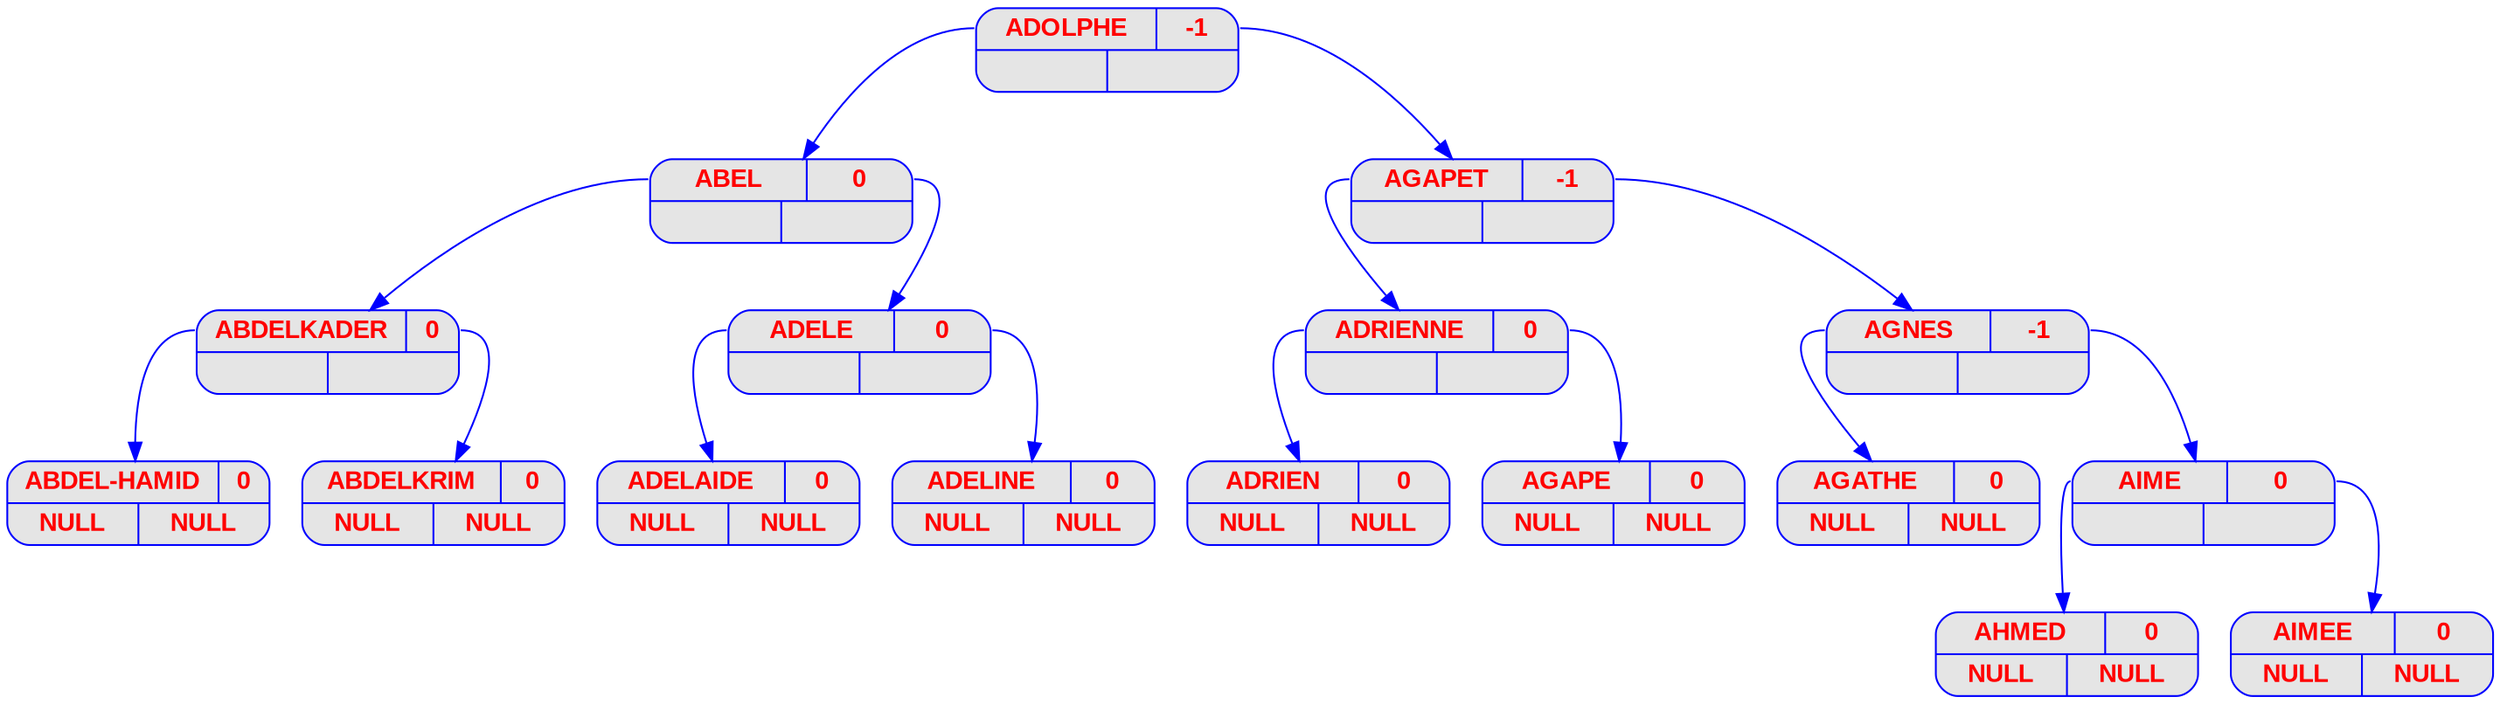 digraph displayAVL {
	node [
		fontname  = "Arial bold" 
		fontsize  = "14"
		fontcolor = "red"
		style     = "rounded, filled"
		shape     = "record"
		fillcolor = "grey90"
		color     = "blue"
		width     = "2"
	]

	edge [
		color     = "blue"
	]

	"ADOLPHE" [label = "{{<g> ADOLPHE | <d> -1 } | { <g> | <d>}}"];
	"ADOLPHE":g -> "ABEL";
	"ABEL" [label = "{{<g> ABEL | <d> 0 } | { <g> | <d>}}"];
	"ABEL":g -> "ABDELKADER";
	"ABDELKADER" [label = "{{<g> ABDELKADER | <d> 0 } | { <g> | <d>}}"];
	"ABDELKADER":g -> "ABDEL-HAMID";
	"ABDEL-HAMID" [label = "{{<g> ABDEL-HAMID | <d> 0 } | { <g> | <d>}}"];
	"ABDEL-HAMID" [label = "{{<g> ABDEL-HAMID | <d> 0 }| { <g> NULL | <d> NULL}}"];
	"ABDELKADER":d -> "ABDELKRIM";
	"ABDELKRIM" [label = "{{<g> ABDELKRIM | <d> 0 } | { <g> | <d>}}"];
	"ABDELKRIM" [label = "{{<g> ABDELKRIM | <d> 0 }| { <g> NULL | <d> NULL}}"];
	"ABEL":d -> "ADELE";
	"ADELE" [label = "{{<g> ADELE | <d> 0 } | { <g> | <d>}}"];
	"ADELE":g -> "ADELAIDE";
	"ADELAIDE" [label = "{{<g> ADELAIDE | <d> 0 } | { <g> | <d>}}"];
	"ADELAIDE" [label = "{{<g> ADELAIDE | <d> 0 }| { <g> NULL | <d> NULL}}"];
	"ADELE":d -> "ADELINE";
	"ADELINE" [label = "{{<g> ADELINE | <d> 0 } | { <g> | <d>}}"];
	"ADELINE" [label = "{{<g> ADELINE | <d> 0 }| { <g> NULL | <d> NULL}}"];
	"ADOLPHE":d -> "AGAPET";
	"AGAPET" [label = "{{<g> AGAPET | <d> -1 } | { <g> | <d>}}"];
	"AGAPET":g -> "ADRIENNE";
	"ADRIENNE" [label = "{{<g> ADRIENNE | <d> 0 } | { <g> | <d>}}"];
	"ADRIENNE":g -> "ADRIEN";
	"ADRIEN" [label = "{{<g> ADRIEN | <d> 0 } | { <g> | <d>}}"];
	"ADRIEN" [label = "{{<g> ADRIEN | <d> 0 }| { <g> NULL | <d> NULL}}"];
	"ADRIENNE":d -> "AGAPE";
	"AGAPE" [label = "{{<g> AGAPE | <d> 0 } | { <g> | <d>}}"];
	"AGAPE" [label = "{{<g> AGAPE | <d> 0 }| { <g> NULL | <d> NULL}}"];
	"AGAPET":d -> "AGNES";
	"AGNES" [label = "{{<g> AGNES | <d> -1 } | { <g> | <d>}}"];
	"AGNES":g -> "AGATHE";
	"AGATHE" [label = "{{<g> AGATHE | <d> 0 } | { <g> | <d>}}"];
	"AGATHE" [label = "{{<g> AGATHE | <d> 0 }| { <g> NULL | <d> NULL}}"];
	"AGNES":d -> "AIME";
	"AIME" [label = "{{<g> AIME | <d> 0 } | { <g> | <d>}}"];
	"AIME":g -> "AHMED";
	"AHMED" [label = "{{<g> AHMED | <d> 0 } | { <g> | <d>}}"];
	"AHMED" [label = "{{<g> AHMED | <d> 0 }| { <g> NULL | <d> NULL}}"];
	"AIME":d -> "AIMEE";
	"AIMEE" [label = "{{<g> AIMEE | <d> 0 } | { <g> | <d>}}"];
	"AIMEE" [label = "{{<g> AIMEE | <d> 0 }| { <g> NULL | <d> NULL}}"];
}
